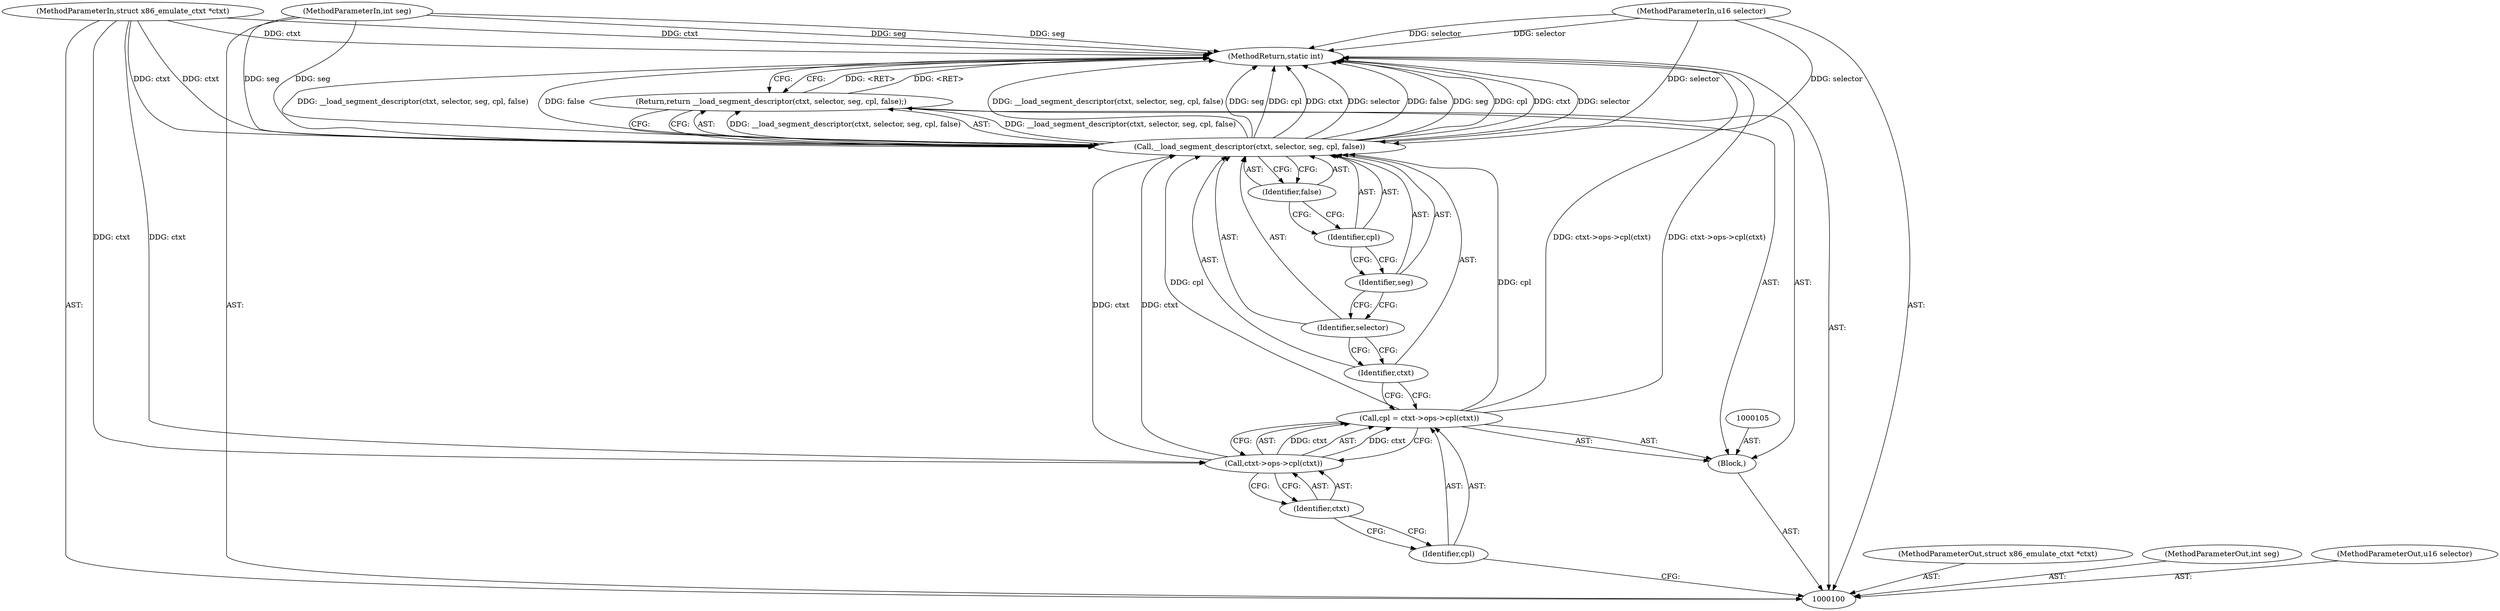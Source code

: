 digraph "1_linux_d1442d85cc30ea75f7d399474ca738e0bc96f715_3" {
"1000117" [label="(MethodReturn,static int)"];
"1000101" [label="(MethodParameterIn,struct x86_emulate_ctxt *ctxt)"];
"1000143" [label="(MethodParameterOut,struct x86_emulate_ctxt *ctxt)"];
"1000103" [label="(MethodParameterIn,int seg)"];
"1000145" [label="(MethodParameterOut,int seg)"];
"1000102" [label="(MethodParameterIn,u16 selector)"];
"1000144" [label="(MethodParameterOut,u16 selector)"];
"1000104" [label="(Block,)"];
"1000108" [label="(Call,ctxt->ops->cpl(ctxt))"];
"1000109" [label="(Identifier,ctxt)"];
"1000106" [label="(Call,cpl = ctxt->ops->cpl(ctxt))"];
"1000107" [label="(Identifier,cpl)"];
"1000110" [label="(Return,return __load_segment_descriptor(ctxt, selector, seg, cpl, false);)"];
"1000112" [label="(Identifier,ctxt)"];
"1000113" [label="(Identifier,selector)"];
"1000114" [label="(Identifier,seg)"];
"1000115" [label="(Identifier,cpl)"];
"1000116" [label="(Identifier,false)"];
"1000111" [label="(Call,__load_segment_descriptor(ctxt, selector, seg, cpl, false))"];
"1000117" -> "1000100"  [label="AST: "];
"1000117" -> "1000110"  [label="CFG: "];
"1000110" -> "1000117"  [label="DDG: <RET>"];
"1000106" -> "1000117"  [label="DDG: ctxt->ops->cpl(ctxt)"];
"1000111" -> "1000117"  [label="DDG: seg"];
"1000111" -> "1000117"  [label="DDG: cpl"];
"1000111" -> "1000117"  [label="DDG: ctxt"];
"1000111" -> "1000117"  [label="DDG: selector"];
"1000111" -> "1000117"  [label="DDG: __load_segment_descriptor(ctxt, selector, seg, cpl, false)"];
"1000111" -> "1000117"  [label="DDG: false"];
"1000103" -> "1000117"  [label="DDG: seg"];
"1000102" -> "1000117"  [label="DDG: selector"];
"1000101" -> "1000117"  [label="DDG: ctxt"];
"1000101" -> "1000100"  [label="AST: "];
"1000101" -> "1000117"  [label="DDG: ctxt"];
"1000101" -> "1000108"  [label="DDG: ctxt"];
"1000101" -> "1000111"  [label="DDG: ctxt"];
"1000143" -> "1000100"  [label="AST: "];
"1000103" -> "1000100"  [label="AST: "];
"1000103" -> "1000117"  [label="DDG: seg"];
"1000103" -> "1000111"  [label="DDG: seg"];
"1000145" -> "1000100"  [label="AST: "];
"1000102" -> "1000100"  [label="AST: "];
"1000102" -> "1000117"  [label="DDG: selector"];
"1000102" -> "1000111"  [label="DDG: selector"];
"1000144" -> "1000100"  [label="AST: "];
"1000104" -> "1000100"  [label="AST: "];
"1000105" -> "1000104"  [label="AST: "];
"1000106" -> "1000104"  [label="AST: "];
"1000110" -> "1000104"  [label="AST: "];
"1000108" -> "1000106"  [label="AST: "];
"1000108" -> "1000109"  [label="CFG: "];
"1000109" -> "1000108"  [label="AST: "];
"1000106" -> "1000108"  [label="CFG: "];
"1000108" -> "1000106"  [label="DDG: ctxt"];
"1000101" -> "1000108"  [label="DDG: ctxt"];
"1000108" -> "1000111"  [label="DDG: ctxt"];
"1000109" -> "1000108"  [label="AST: "];
"1000109" -> "1000107"  [label="CFG: "];
"1000108" -> "1000109"  [label="CFG: "];
"1000106" -> "1000104"  [label="AST: "];
"1000106" -> "1000108"  [label="CFG: "];
"1000107" -> "1000106"  [label="AST: "];
"1000108" -> "1000106"  [label="AST: "];
"1000112" -> "1000106"  [label="CFG: "];
"1000106" -> "1000117"  [label="DDG: ctxt->ops->cpl(ctxt)"];
"1000108" -> "1000106"  [label="DDG: ctxt"];
"1000106" -> "1000111"  [label="DDG: cpl"];
"1000107" -> "1000106"  [label="AST: "];
"1000107" -> "1000100"  [label="CFG: "];
"1000109" -> "1000107"  [label="CFG: "];
"1000110" -> "1000104"  [label="AST: "];
"1000110" -> "1000111"  [label="CFG: "];
"1000111" -> "1000110"  [label="AST: "];
"1000117" -> "1000110"  [label="CFG: "];
"1000110" -> "1000117"  [label="DDG: <RET>"];
"1000111" -> "1000110"  [label="DDG: __load_segment_descriptor(ctxt, selector, seg, cpl, false)"];
"1000112" -> "1000111"  [label="AST: "];
"1000112" -> "1000106"  [label="CFG: "];
"1000113" -> "1000112"  [label="CFG: "];
"1000113" -> "1000111"  [label="AST: "];
"1000113" -> "1000112"  [label="CFG: "];
"1000114" -> "1000113"  [label="CFG: "];
"1000114" -> "1000111"  [label="AST: "];
"1000114" -> "1000113"  [label="CFG: "];
"1000115" -> "1000114"  [label="CFG: "];
"1000115" -> "1000111"  [label="AST: "];
"1000115" -> "1000114"  [label="CFG: "];
"1000116" -> "1000115"  [label="CFG: "];
"1000116" -> "1000111"  [label="AST: "];
"1000116" -> "1000115"  [label="CFG: "];
"1000111" -> "1000116"  [label="CFG: "];
"1000111" -> "1000110"  [label="AST: "];
"1000111" -> "1000116"  [label="CFG: "];
"1000112" -> "1000111"  [label="AST: "];
"1000113" -> "1000111"  [label="AST: "];
"1000114" -> "1000111"  [label="AST: "];
"1000115" -> "1000111"  [label="AST: "];
"1000116" -> "1000111"  [label="AST: "];
"1000110" -> "1000111"  [label="CFG: "];
"1000111" -> "1000117"  [label="DDG: seg"];
"1000111" -> "1000117"  [label="DDG: cpl"];
"1000111" -> "1000117"  [label="DDG: ctxt"];
"1000111" -> "1000117"  [label="DDG: selector"];
"1000111" -> "1000117"  [label="DDG: __load_segment_descriptor(ctxt, selector, seg, cpl, false)"];
"1000111" -> "1000117"  [label="DDG: false"];
"1000111" -> "1000110"  [label="DDG: __load_segment_descriptor(ctxt, selector, seg, cpl, false)"];
"1000108" -> "1000111"  [label="DDG: ctxt"];
"1000101" -> "1000111"  [label="DDG: ctxt"];
"1000102" -> "1000111"  [label="DDG: selector"];
"1000103" -> "1000111"  [label="DDG: seg"];
"1000106" -> "1000111"  [label="DDG: cpl"];
}
